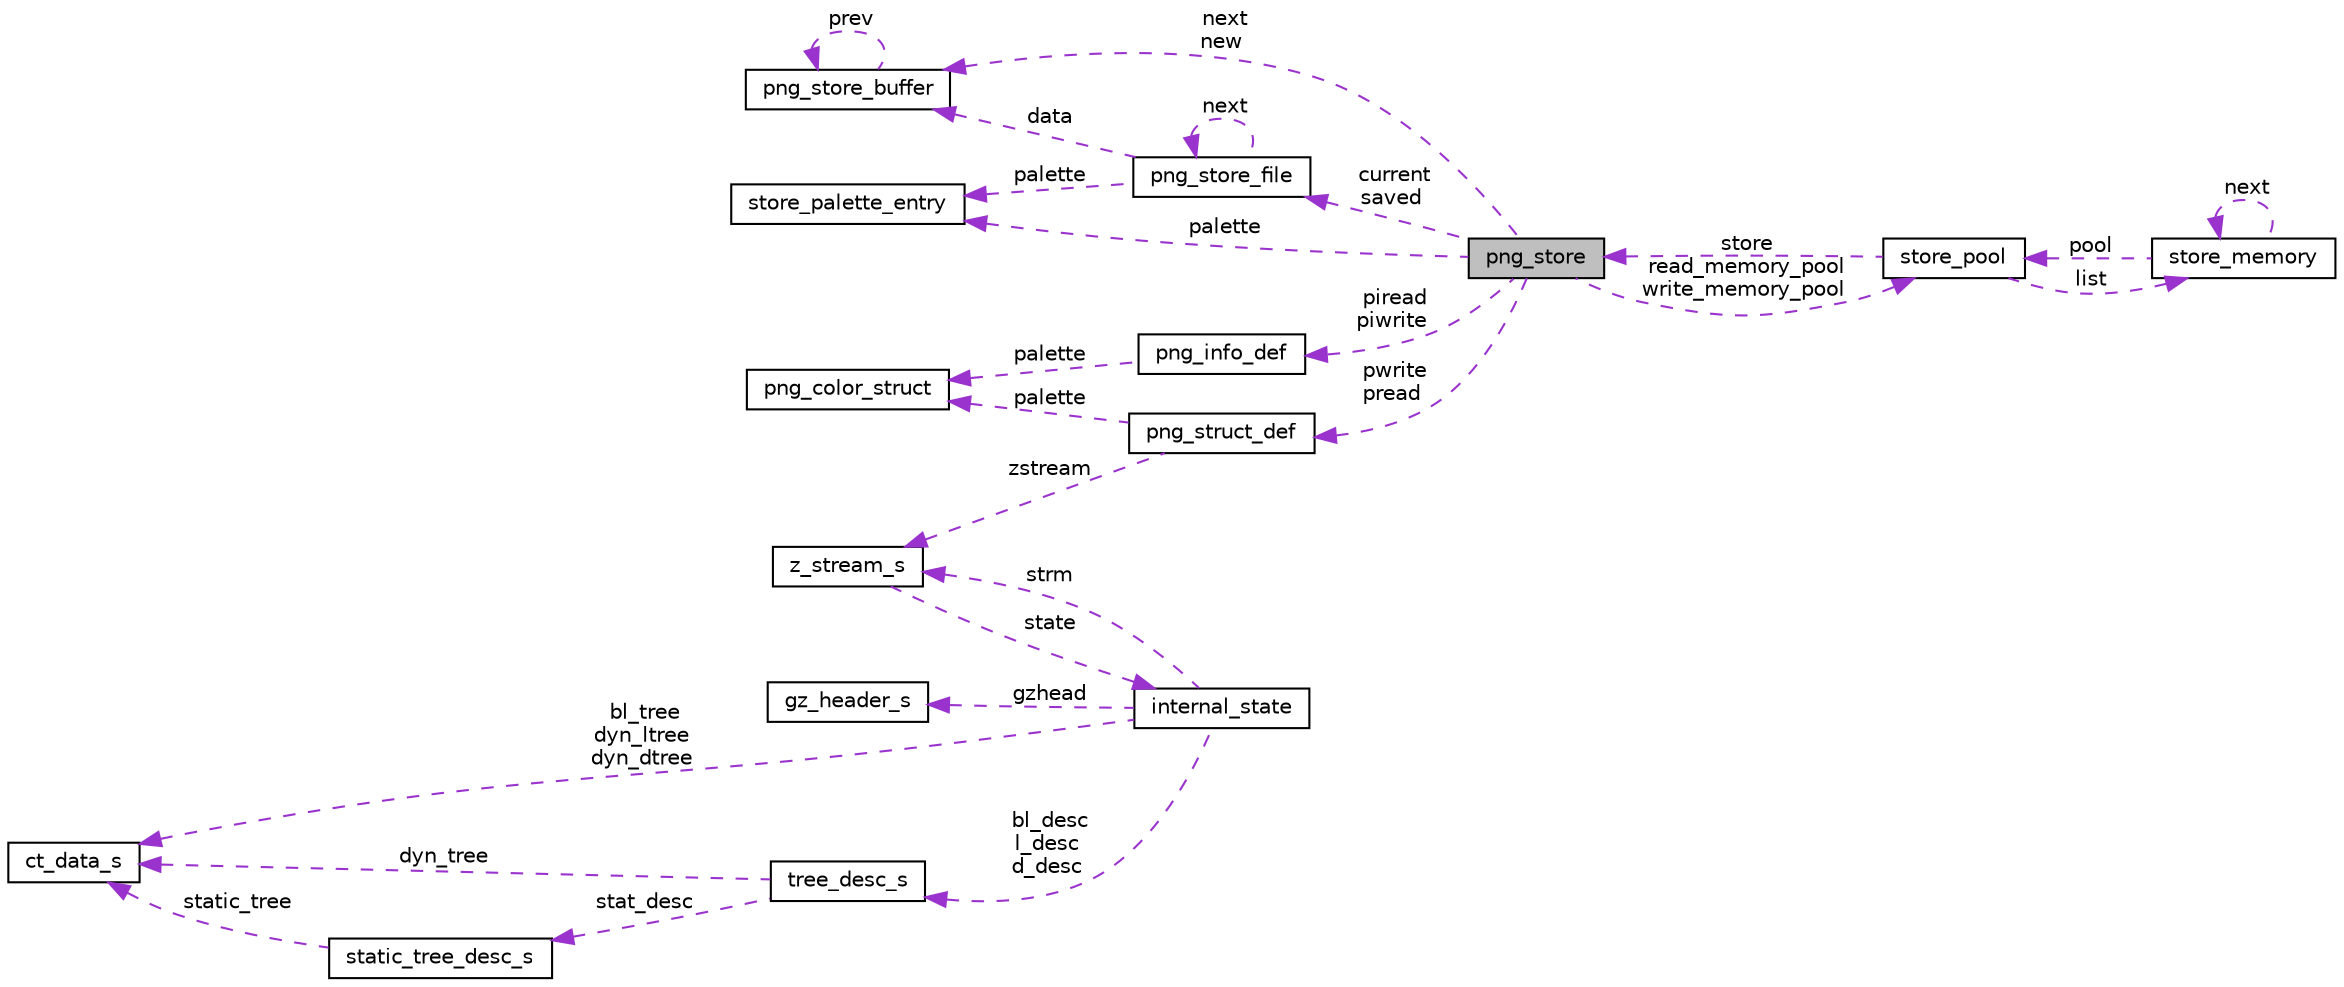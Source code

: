 digraph "png_store"
{
  edge [fontname="Helvetica",fontsize="10",labelfontname="Helvetica",labelfontsize="10"];
  node [fontname="Helvetica",fontsize="10",shape=record];
  rankdir="LR";
  Node1 [label="png_store",height=0.2,width=0.4,color="black", fillcolor="grey75", style="filled", fontcolor="black"];
  Node2 -> Node1 [dir="back",color="darkorchid3",fontsize="10",style="dashed",label=" current\nsaved" ,fontname="Helvetica"];
  Node2 [label="png_store_file",height=0.2,width=0.4,color="black", fillcolor="white", style="filled",URL="$structpng__store__file.html"];
  Node2 -> Node2 [dir="back",color="darkorchid3",fontsize="10",style="dashed",label=" next" ,fontname="Helvetica"];
  Node3 -> Node2 [dir="back",color="darkorchid3",fontsize="10",style="dashed",label=" data" ,fontname="Helvetica"];
  Node3 [label="png_store_buffer",height=0.2,width=0.4,color="black", fillcolor="white", style="filled",URL="$structpng__store__buffer.html"];
  Node3 -> Node3 [dir="back",color="darkorchid3",fontsize="10",style="dashed",label=" prev" ,fontname="Helvetica"];
  Node4 -> Node2 [dir="back",color="darkorchid3",fontsize="10",style="dashed",label=" palette" ,fontname="Helvetica"];
  Node4 [label="store_palette_entry",height=0.2,width=0.4,color="black", fillcolor="white", style="filled",URL="$structstore__palette__entry.html"];
  Node3 -> Node1 [dir="back",color="darkorchid3",fontsize="10",style="dashed",label=" next\nnew" ,fontname="Helvetica"];
  Node5 -> Node1 [dir="back",color="darkorchid3",fontsize="10",style="dashed",label=" piread\npiwrite" ,fontname="Helvetica"];
  Node5 [label="png_info_def",height=0.2,width=0.4,color="black", fillcolor="white", style="filled",URL="$structpng__info__def.html"];
  Node6 -> Node5 [dir="back",color="darkorchid3",fontsize="10",style="dashed",label=" palette" ,fontname="Helvetica"];
  Node6 [label="png_color_struct",height=0.2,width=0.4,color="black", fillcolor="white", style="filled",URL="$structpng__color__struct.html"];
  Node7 -> Node1 [dir="back",color="darkorchid3",fontsize="10",style="dashed",label=" read_memory_pool\nwrite_memory_pool" ,fontname="Helvetica"];
  Node7 [label="store_pool",height=0.2,width=0.4,color="black", fillcolor="white", style="filled",URL="$structstore__pool.html"];
  Node8 -> Node7 [dir="back",color="darkorchid3",fontsize="10",style="dashed",label=" list" ,fontname="Helvetica"];
  Node8 [label="store_memory",height=0.2,width=0.4,color="black", fillcolor="white", style="filled",URL="$structstore__memory.html"];
  Node7 -> Node8 [dir="back",color="darkorchid3",fontsize="10",style="dashed",label=" pool" ,fontname="Helvetica"];
  Node8 -> Node8 [dir="back",color="darkorchid3",fontsize="10",style="dashed",label=" next" ,fontname="Helvetica"];
  Node1 -> Node7 [dir="back",color="darkorchid3",fontsize="10",style="dashed",label=" store" ,fontname="Helvetica"];
  Node4 -> Node1 [dir="back",color="darkorchid3",fontsize="10",style="dashed",label=" palette" ,fontname="Helvetica"];
  Node9 -> Node1 [dir="back",color="darkorchid3",fontsize="10",style="dashed",label=" pwrite\npread" ,fontname="Helvetica"];
  Node9 [label="png_struct_def",height=0.2,width=0.4,color="black", fillcolor="white", style="filled",URL="$structpng__struct__def.html"];
  Node6 -> Node9 [dir="back",color="darkorchid3",fontsize="10",style="dashed",label=" palette" ,fontname="Helvetica"];
  Node10 -> Node9 [dir="back",color="darkorchid3",fontsize="10",style="dashed",label=" zstream" ,fontname="Helvetica"];
  Node10 [label="z_stream_s",height=0.2,width=0.4,color="black", fillcolor="white", style="filled",URL="$structz__stream__s.html"];
  Node11 -> Node10 [dir="back",color="darkorchid3",fontsize="10",style="dashed",label=" state" ,fontname="Helvetica"];
  Node11 [label="internal_state",height=0.2,width=0.4,color="black", fillcolor="white", style="filled",URL="$structinternal__state.html"];
  Node12 -> Node11 [dir="back",color="darkorchid3",fontsize="10",style="dashed",label=" gzhead" ,fontname="Helvetica"];
  Node12 [label="gz_header_s",height=0.2,width=0.4,color="black", fillcolor="white", style="filled",URL="$structgz__header__s.html"];
  Node13 -> Node11 [dir="back",color="darkorchid3",fontsize="10",style="dashed",label=" bl_desc\nl_desc\nd_desc" ,fontname="Helvetica"];
  Node13 [label="tree_desc_s",height=0.2,width=0.4,color="black", fillcolor="white", style="filled",URL="$structtree__desc__s.html"];
  Node14 -> Node13 [dir="back",color="darkorchid3",fontsize="10",style="dashed",label=" stat_desc" ,fontname="Helvetica"];
  Node14 [label="static_tree_desc_s",height=0.2,width=0.4,color="black", fillcolor="white", style="filled",URL="$structstatic__tree__desc__s.html"];
  Node15 -> Node14 [dir="back",color="darkorchid3",fontsize="10",style="dashed",label=" static_tree" ,fontname="Helvetica"];
  Node15 [label="ct_data_s",height=0.2,width=0.4,color="black", fillcolor="white", style="filled",URL="$structct__data__s.html"];
  Node15 -> Node13 [dir="back",color="darkorchid3",fontsize="10",style="dashed",label=" dyn_tree" ,fontname="Helvetica"];
  Node10 -> Node11 [dir="back",color="darkorchid3",fontsize="10",style="dashed",label=" strm" ,fontname="Helvetica"];
  Node15 -> Node11 [dir="back",color="darkorchid3",fontsize="10",style="dashed",label=" bl_tree\ndyn_ltree\ndyn_dtree" ,fontname="Helvetica"];
}
